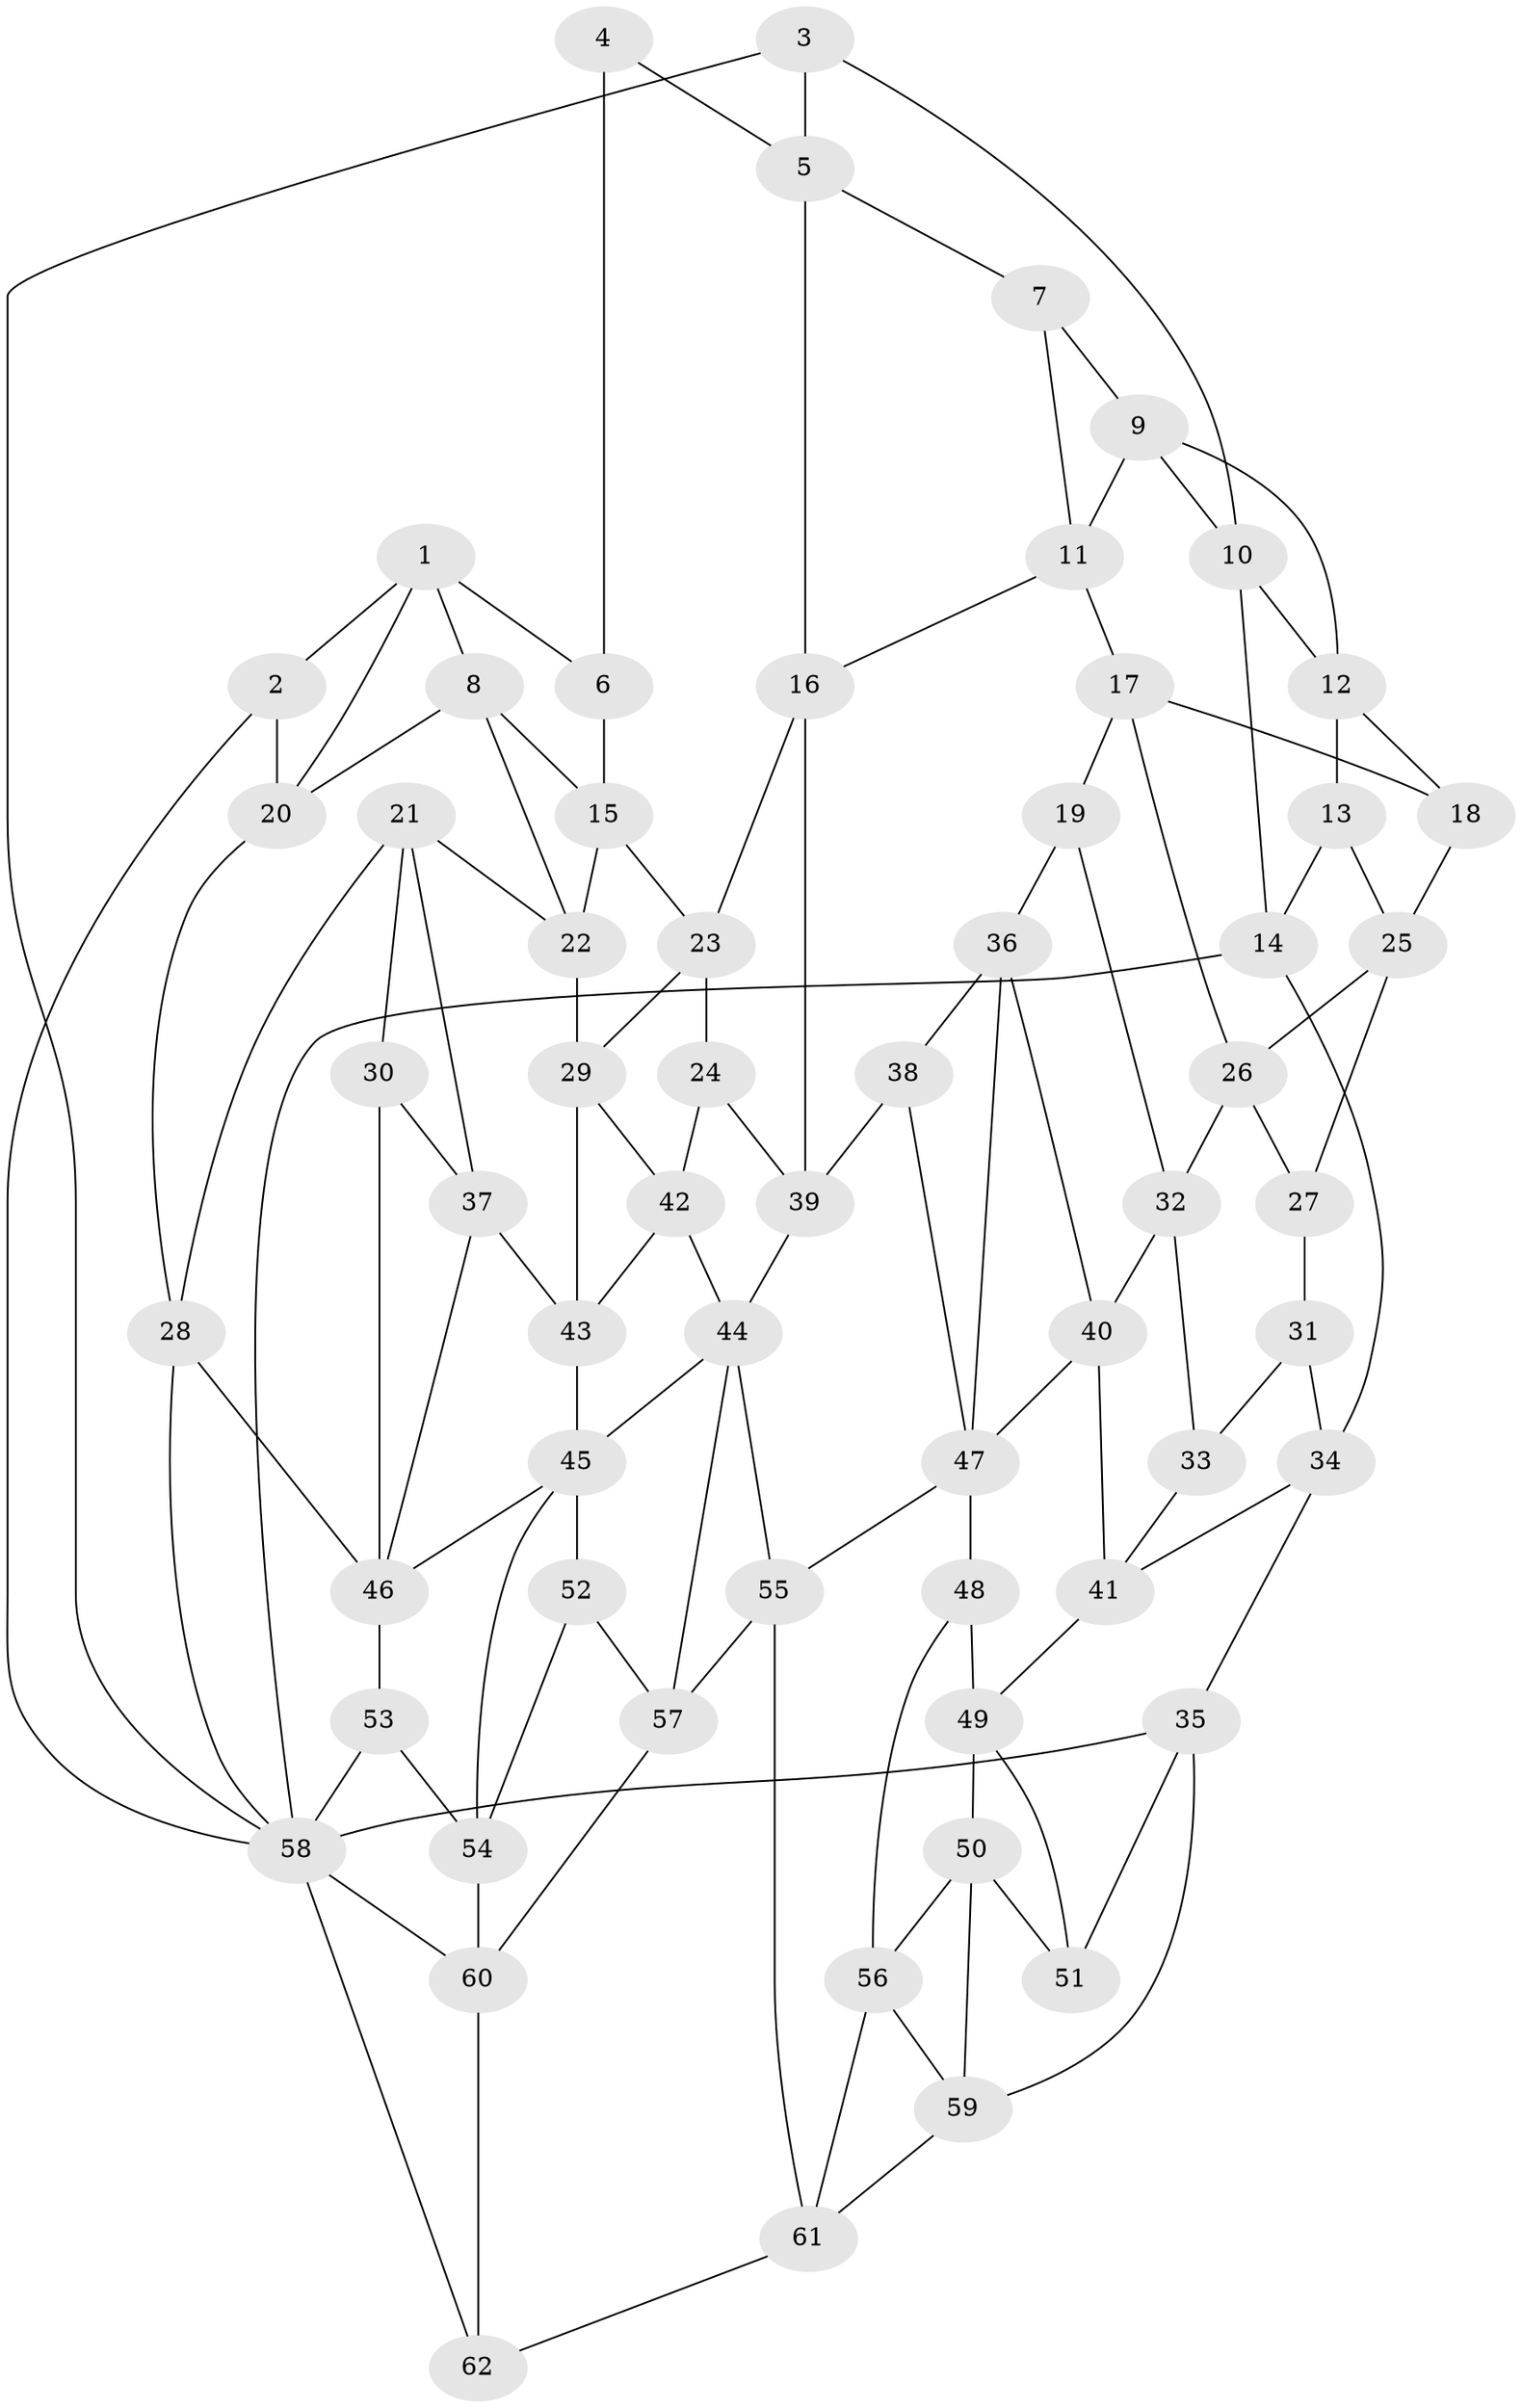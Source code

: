 // original degree distribution, {3: 0.023809523809523808, 4: 0.23015873015873015, 6: 0.23015873015873015, 5: 0.5158730158730159}
// Generated by graph-tools (version 1.1) at 2025/51/03/09/25 03:51:06]
// undirected, 62 vertices, 118 edges
graph export_dot {
graph [start="1"]
  node [color=gray90,style=filled];
  1;
  2;
  3;
  4;
  5;
  6;
  7;
  8;
  9;
  10;
  11;
  12;
  13;
  14;
  15;
  16;
  17;
  18;
  19;
  20;
  21;
  22;
  23;
  24;
  25;
  26;
  27;
  28;
  29;
  30;
  31;
  32;
  33;
  34;
  35;
  36;
  37;
  38;
  39;
  40;
  41;
  42;
  43;
  44;
  45;
  46;
  47;
  48;
  49;
  50;
  51;
  52;
  53;
  54;
  55;
  56;
  57;
  58;
  59;
  60;
  61;
  62;
  1 -- 2 [weight=1.0];
  1 -- 6 [weight=1.0];
  1 -- 8 [weight=1.0];
  1 -- 20 [weight=1.0];
  2 -- 20 [weight=1.0];
  2 -- 58 [weight=1.0];
  3 -- 5 [weight=1.0];
  3 -- 10 [weight=1.0];
  3 -- 58 [weight=1.0];
  4 -- 5 [weight=1.0];
  4 -- 6 [weight=2.0];
  5 -- 7 [weight=1.0];
  5 -- 16 [weight=1.0];
  6 -- 15 [weight=1.0];
  7 -- 9 [weight=1.0];
  7 -- 11 [weight=1.0];
  8 -- 15 [weight=1.0];
  8 -- 20 [weight=1.0];
  8 -- 22 [weight=1.0];
  9 -- 10 [weight=1.0];
  9 -- 11 [weight=1.0];
  9 -- 12 [weight=1.0];
  10 -- 12 [weight=1.0];
  10 -- 14 [weight=1.0];
  11 -- 16 [weight=1.0];
  11 -- 17 [weight=1.0];
  12 -- 13 [weight=1.0];
  12 -- 18 [weight=1.0];
  13 -- 14 [weight=1.0];
  13 -- 25 [weight=1.0];
  14 -- 34 [weight=1.0];
  14 -- 58 [weight=1.0];
  15 -- 22 [weight=1.0];
  15 -- 23 [weight=1.0];
  16 -- 23 [weight=1.0];
  16 -- 39 [weight=1.0];
  17 -- 18 [weight=1.0];
  17 -- 19 [weight=1.0];
  17 -- 26 [weight=1.0];
  18 -- 25 [weight=1.0];
  19 -- 32 [weight=1.0];
  19 -- 36 [weight=1.0];
  20 -- 28 [weight=1.0];
  21 -- 22 [weight=1.0];
  21 -- 28 [weight=1.0];
  21 -- 30 [weight=1.0];
  21 -- 37 [weight=1.0];
  22 -- 29 [weight=1.0];
  23 -- 24 [weight=1.0];
  23 -- 29 [weight=1.0];
  24 -- 39 [weight=1.0];
  24 -- 42 [weight=1.0];
  25 -- 26 [weight=1.0];
  25 -- 27 [weight=1.0];
  26 -- 27 [weight=1.0];
  26 -- 32 [weight=1.0];
  27 -- 31 [weight=1.0];
  28 -- 46 [weight=1.0];
  28 -- 58 [weight=1.0];
  29 -- 42 [weight=1.0];
  29 -- 43 [weight=1.0];
  30 -- 37 [weight=1.0];
  30 -- 46 [weight=2.0];
  31 -- 33 [weight=1.0];
  31 -- 34 [weight=1.0];
  32 -- 33 [weight=1.0];
  32 -- 40 [weight=1.0];
  33 -- 41 [weight=1.0];
  34 -- 35 [weight=1.0];
  34 -- 41 [weight=1.0];
  35 -- 51 [weight=1.0];
  35 -- 58 [weight=1.0];
  35 -- 59 [weight=1.0];
  36 -- 38 [weight=1.0];
  36 -- 40 [weight=1.0];
  36 -- 47 [weight=1.0];
  37 -- 43 [weight=1.0];
  37 -- 46 [weight=1.0];
  38 -- 39 [weight=2.0];
  38 -- 47 [weight=1.0];
  39 -- 44 [weight=2.0];
  40 -- 41 [weight=1.0];
  40 -- 47 [weight=1.0];
  41 -- 49 [weight=1.0];
  42 -- 43 [weight=1.0];
  42 -- 44 [weight=1.0];
  43 -- 45 [weight=1.0];
  44 -- 45 [weight=1.0];
  44 -- 55 [weight=1.0];
  44 -- 57 [weight=1.0];
  45 -- 46 [weight=1.0];
  45 -- 52 [weight=1.0];
  45 -- 54 [weight=1.0];
  46 -- 53 [weight=1.0];
  47 -- 48 [weight=2.0];
  47 -- 55 [weight=1.0];
  48 -- 49 [weight=1.0];
  48 -- 56 [weight=1.0];
  49 -- 50 [weight=1.0];
  49 -- 51 [weight=1.0];
  50 -- 51 [weight=1.0];
  50 -- 56 [weight=1.0];
  50 -- 59 [weight=1.0];
  52 -- 54 [weight=1.0];
  52 -- 57 [weight=1.0];
  53 -- 54 [weight=1.0];
  53 -- 58 [weight=1.0];
  54 -- 60 [weight=1.0];
  55 -- 57 [weight=1.0];
  55 -- 61 [weight=1.0];
  56 -- 59 [weight=1.0];
  56 -- 61 [weight=1.0];
  57 -- 60 [weight=1.0];
  58 -- 60 [weight=1.0];
  58 -- 62 [weight=1.0];
  59 -- 61 [weight=1.0];
  60 -- 62 [weight=1.0];
  61 -- 62 [weight=1.0];
}
